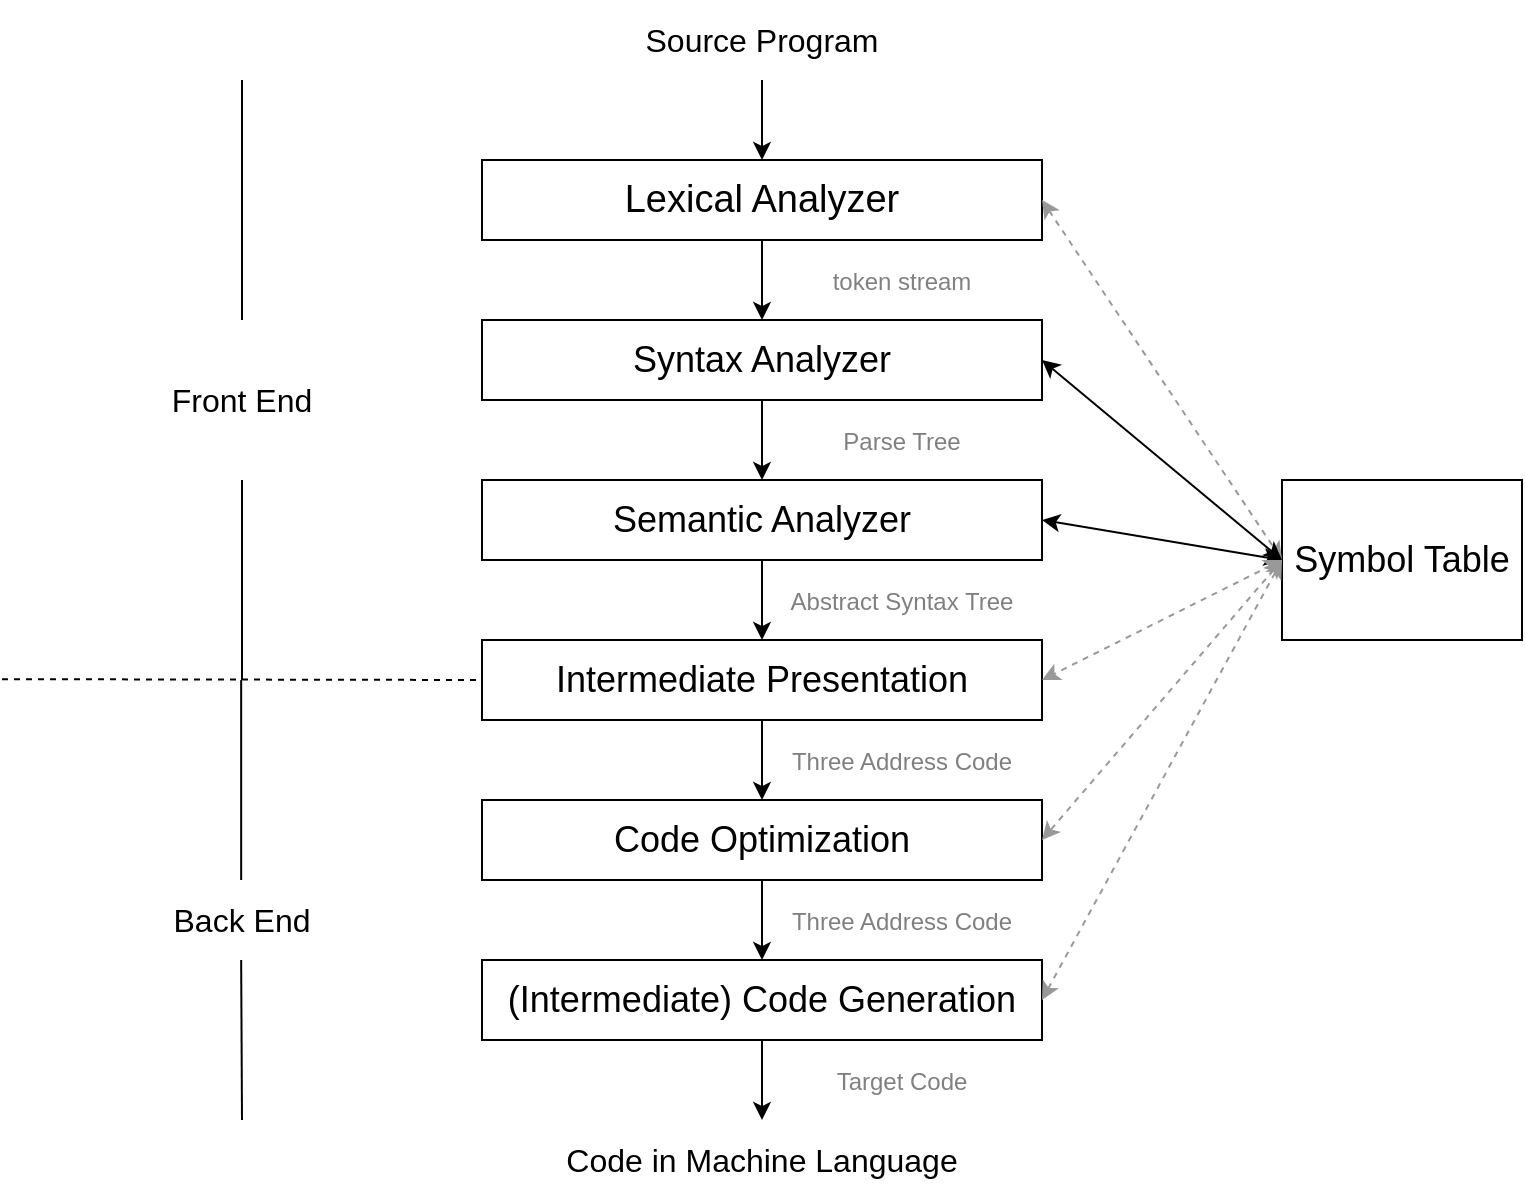 <mxfile version="15.0.3" type="device"><diagram id="O_8CDs8JIQ6dxJLLZgq6" name="Page-1"><mxGraphModel dx="1350" dy="764" grid="1" gridSize="10" guides="1" tooltips="1" connect="1" arrows="1" fold="1" page="1" pageScale="1" pageWidth="827" pageHeight="1169" math="0" shadow="0"><root><mxCell id="0"/><mxCell id="1" parent="0"/><mxCell id="0T-PwZXyx7LCBK9Drv8g-1" value="Lexical Analyzer" style="rounded=0;whiteSpace=wrap;html=1;fontSize=19;" parent="1" vertex="1"><mxGeometry x="240" y="160" width="280" height="40" as="geometry"/></mxCell><mxCell id="0T-PwZXyx7LCBK9Drv8g-2" value="Source Program" style="text;html=1;strokeColor=none;fillColor=none;align=center;verticalAlign=middle;whiteSpace=wrap;rounded=0;fontSize=16;" parent="1" vertex="1"><mxGeometry x="240" y="80" width="280" height="40" as="geometry"/></mxCell><mxCell id="0T-PwZXyx7LCBK9Drv8g-3" value="" style="endArrow=classic;html=1;exitX=0.5;exitY=1;exitDx=0;exitDy=0;entryX=0.5;entryY=0;entryDx=0;entryDy=0;" parent="1" source="0T-PwZXyx7LCBK9Drv8g-2" target="0T-PwZXyx7LCBK9Drv8g-1" edge="1"><mxGeometry width="50" height="50" relative="1" as="geometry"><mxPoint x="390" y="170" as="sourcePoint"/><mxPoint x="440" y="120" as="targetPoint"/></mxGeometry></mxCell><mxCell id="0T-PwZXyx7LCBK9Drv8g-4" value="Syntax Analyzer" style="rounded=0;whiteSpace=wrap;html=1;fontSize=18;" parent="1" vertex="1"><mxGeometry x="240" y="240" width="280" height="40" as="geometry"/></mxCell><mxCell id="0T-PwZXyx7LCBK9Drv8g-5" value="&lt;font style=&quot;font-size: 12px&quot; color=&quot;#808080&quot;&gt;token stream&lt;/font&gt;" style="text;html=1;strokeColor=none;fillColor=none;align=center;verticalAlign=middle;whiteSpace=wrap;rounded=0;fontSize=14;fontColor=#000000;" parent="1" vertex="1"><mxGeometry x="380" y="210" width="140" height="20" as="geometry"/></mxCell><mxCell id="0T-PwZXyx7LCBK9Drv8g-6" value="" style="endArrow=classic;html=1;fontSize=14;fontColor=#000000;exitX=0.5;exitY=1;exitDx=0;exitDy=0;" parent="1" source="0T-PwZXyx7LCBK9Drv8g-1" edge="1"><mxGeometry width="50" height="50" relative="1" as="geometry"><mxPoint x="380" y="320" as="sourcePoint"/><mxPoint x="380" y="240" as="targetPoint"/></mxGeometry></mxCell><mxCell id="0T-PwZXyx7LCBK9Drv8g-7" value="Semantic Analyzer" style="rounded=0;whiteSpace=wrap;html=1;fontSize=18;" parent="1" vertex="1"><mxGeometry x="240" y="320" width="280" height="40" as="geometry"/></mxCell><mxCell id="0T-PwZXyx7LCBK9Drv8g-8" value="&lt;font style=&quot;font-size: 12px&quot; color=&quot;#808080&quot;&gt;Parse Tree&lt;/font&gt;" style="text;html=1;strokeColor=none;fillColor=none;align=center;verticalAlign=middle;whiteSpace=wrap;rounded=0;fontSize=14;fontColor=#000000;" parent="1" vertex="1"><mxGeometry x="380" y="290" width="140" height="20" as="geometry"/></mxCell><mxCell id="0T-PwZXyx7LCBK9Drv8g-9" value="" style="endArrow=classic;html=1;fontSize=14;fontColor=#000000;exitX=0.5;exitY=1;exitDx=0;exitDy=0;entryX=0.5;entryY=0;entryDx=0;entryDy=0;" parent="1" source="0T-PwZXyx7LCBK9Drv8g-4" target="0T-PwZXyx7LCBK9Drv8g-7" edge="1"><mxGeometry width="50" height="50" relative="1" as="geometry"><mxPoint x="380" y="320" as="sourcePoint"/><mxPoint x="430" y="270" as="targetPoint"/></mxGeometry></mxCell><mxCell id="0T-PwZXyx7LCBK9Drv8g-10" value="&lt;font style=&quot;font-size: 12px&quot; color=&quot;#808080&quot;&gt;Abstract Syntax Tree&lt;/font&gt;" style="text;html=1;strokeColor=none;fillColor=none;align=center;verticalAlign=middle;whiteSpace=wrap;rounded=0;fontSize=14;fontColor=#000000;" parent="1" vertex="1"><mxGeometry x="380" y="370" width="140" height="20" as="geometry"/></mxCell><mxCell id="0T-PwZXyx7LCBK9Drv8g-11" value="Intermediate Presentation" style="rounded=0;whiteSpace=wrap;html=1;fontSize=18;" parent="1" vertex="1"><mxGeometry x="240" y="400" width="280" height="40" as="geometry"/></mxCell><mxCell id="0T-PwZXyx7LCBK9Drv8g-12" value="" style="endArrow=classic;html=1;fontSize=14;fontColor=#000000;exitX=0.5;exitY=1;exitDx=0;exitDy=0;" parent="1" source="0T-PwZXyx7LCBK9Drv8g-7" target="0T-PwZXyx7LCBK9Drv8g-11" edge="1"><mxGeometry width="50" height="50" relative="1" as="geometry"><mxPoint x="380" y="320" as="sourcePoint"/><mxPoint x="430" y="270" as="targetPoint"/></mxGeometry></mxCell><mxCell id="0T-PwZXyx7LCBK9Drv8g-13" value="&lt;font style=&quot;font-size: 12px&quot; color=&quot;#808080&quot;&gt;Three Address Code&lt;/font&gt;" style="text;html=1;strokeColor=none;fillColor=none;align=center;verticalAlign=middle;whiteSpace=wrap;rounded=0;fontSize=14;fontColor=#000000;" parent="1" vertex="1"><mxGeometry x="380" y="450" width="140" height="20" as="geometry"/></mxCell><mxCell id="0T-PwZXyx7LCBK9Drv8g-14" value="Code Optimization" style="rounded=0;whiteSpace=wrap;html=1;fontSize=18;" parent="1" vertex="1"><mxGeometry x="240" y="480" width="280" height="40" as="geometry"/></mxCell><mxCell id="0T-PwZXyx7LCBK9Drv8g-15" value="" style="endArrow=classic;html=1;fontSize=14;fontColor=#000000;exitX=0.5;exitY=1;exitDx=0;exitDy=0;entryX=0.5;entryY=0;entryDx=0;entryDy=0;" parent="1" source="0T-PwZXyx7LCBK9Drv8g-11" target="0T-PwZXyx7LCBK9Drv8g-14" edge="1"><mxGeometry width="50" height="50" relative="1" as="geometry"><mxPoint x="380" y="400" as="sourcePoint"/><mxPoint x="430" y="350" as="targetPoint"/></mxGeometry></mxCell><mxCell id="0T-PwZXyx7LCBK9Drv8g-16" value="(Intermediate) Code Generation" style="rounded=0;whiteSpace=wrap;html=1;fontSize=18;" parent="1" vertex="1"><mxGeometry x="240" y="560" width="280" height="40" as="geometry"/></mxCell><mxCell id="0T-PwZXyx7LCBK9Drv8g-17" value="" style="endArrow=classic;html=1;fontSize=14;fontColor=#000000;exitX=0.5;exitY=1;exitDx=0;exitDy=0;entryX=0.5;entryY=0;entryDx=0;entryDy=0;" parent="1" source="0T-PwZXyx7LCBK9Drv8g-14" target="0T-PwZXyx7LCBK9Drv8g-16" edge="1"><mxGeometry width="50" height="50" relative="1" as="geometry"><mxPoint x="380" y="410" as="sourcePoint"/><mxPoint x="430" y="360" as="targetPoint"/></mxGeometry></mxCell><mxCell id="0T-PwZXyx7LCBK9Drv8g-18" value="&lt;font color=&quot;#808080&quot; style=&quot;font-size: 12px&quot;&gt;Three Address Code&lt;/font&gt;" style="text;html=1;strokeColor=none;fillColor=none;align=center;verticalAlign=middle;whiteSpace=wrap;rounded=0;fontSize=14;fontColor=#000000;" parent="1" vertex="1"><mxGeometry x="380" y="530" width="140" height="20" as="geometry"/></mxCell><mxCell id="0T-PwZXyx7LCBK9Drv8g-19" value="Code in Machine Language" style="text;html=1;strokeColor=none;fillColor=none;align=center;verticalAlign=middle;whiteSpace=wrap;rounded=0;fontSize=16;" parent="1" vertex="1"><mxGeometry x="240" y="640" width="280" height="40" as="geometry"/></mxCell><mxCell id="0T-PwZXyx7LCBK9Drv8g-20" value="" style="endArrow=classic;html=1;fontSize=14;fontColor=#000000;exitX=0.5;exitY=1;exitDx=0;exitDy=0;" parent="1" source="0T-PwZXyx7LCBK9Drv8g-16" target="0T-PwZXyx7LCBK9Drv8g-19" edge="1"><mxGeometry width="50" height="50" relative="1" as="geometry"><mxPoint x="380" y="480" as="sourcePoint"/><mxPoint x="430" y="430" as="targetPoint"/></mxGeometry></mxCell><mxCell id="0T-PwZXyx7LCBK9Drv8g-21" value="&lt;font color=&quot;#808080&quot; style=&quot;font-size: 12px&quot;&gt;Target Code&lt;/font&gt;" style="text;html=1;strokeColor=none;fillColor=none;align=center;verticalAlign=middle;whiteSpace=wrap;rounded=0;fontSize=14;fontColor=#000000;" parent="1" vertex="1"><mxGeometry x="380" y="610" width="140" height="20" as="geometry"/></mxCell><mxCell id="0T-PwZXyx7LCBK9Drv8g-22" value="" style="endArrow=none;html=1;fontSize=14;fontColor=#000000;" parent="1" edge="1"><mxGeometry width="50" height="50" relative="1" as="geometry"><mxPoint x="120" y="120" as="sourcePoint"/><mxPoint x="120" y="240" as="targetPoint"/></mxGeometry></mxCell><mxCell id="0T-PwZXyx7LCBK9Drv8g-23" value="" style="endArrow=none;html=1;fontSize=14;fontColor=#000000;" parent="1" edge="1"><mxGeometry width="50" height="50" relative="1" as="geometry"><mxPoint x="120" y="420" as="sourcePoint"/><mxPoint x="120" y="320" as="targetPoint"/></mxGeometry></mxCell><mxCell id="0T-PwZXyx7LCBK9Drv8g-24" value="Front End" style="text;html=1;strokeColor=none;fillColor=none;align=center;verticalAlign=middle;whiteSpace=wrap;rounded=0;fontSize=16;" parent="1" vertex="1"><mxGeometry x="40" y="260" width="160" height="40" as="geometry"/></mxCell><mxCell id="0T-PwZXyx7LCBK9Drv8g-25" value="" style="endArrow=none;dashed=1;html=1;fontSize=14;fontColor=#000000;entryX=0;entryY=0.5;entryDx=0;entryDy=0;" parent="1" target="0T-PwZXyx7LCBK9Drv8g-11" edge="1"><mxGeometry width="50" height="50" relative="1" as="geometry"><mxPoint y="419.58" as="sourcePoint"/><mxPoint x="230" y="419.58" as="targetPoint"/></mxGeometry></mxCell><mxCell id="0T-PwZXyx7LCBK9Drv8g-26" value="" style="endArrow=none;html=1;fontSize=14;fontColor=#000000;" parent="1" edge="1"><mxGeometry width="50" height="50" relative="1" as="geometry"><mxPoint x="119.58" y="520" as="sourcePoint"/><mxPoint x="119.58" y="420.0" as="targetPoint"/></mxGeometry></mxCell><mxCell id="0T-PwZXyx7LCBK9Drv8g-27" value="Back End" style="text;html=1;strokeColor=none;fillColor=none;align=center;verticalAlign=middle;whiteSpace=wrap;rounded=0;fontSize=16;" parent="1" vertex="1"><mxGeometry x="40" y="520" width="160" height="40" as="geometry"/></mxCell><mxCell id="0T-PwZXyx7LCBK9Drv8g-28" value="" style="endArrow=none;html=1;fontSize=14;fontColor=#000000;" parent="1" edge="1"><mxGeometry width="50" height="50" relative="1" as="geometry"><mxPoint x="120" y="640" as="sourcePoint"/><mxPoint x="119.58" y="560" as="targetPoint"/></mxGeometry></mxCell><mxCell id="0T-PwZXyx7LCBK9Drv8g-29" value="&lt;font style=&quot;font-size: 18px&quot;&gt;Symbol Table&lt;/font&gt;" style="rounded=0;whiteSpace=wrap;html=1;fontSize=14;fontColor=#000000;" parent="1" vertex="1"><mxGeometry x="640" y="320" width="120" height="80" as="geometry"/></mxCell><mxCell id="0T-PwZXyx7LCBK9Drv8g-30" value="" style="endArrow=classic;startArrow=classic;html=1;fontSize=14;fontColor=#000000;exitX=1;exitY=0.5;exitDx=0;exitDy=0;dashed=1;strokeColor=#999999;" parent="1" source="0T-PwZXyx7LCBK9Drv8g-1" edge="1"><mxGeometry width="50" height="50" relative="1" as="geometry"><mxPoint x="380" y="400" as="sourcePoint"/><mxPoint x="640" y="360" as="targetPoint"/></mxGeometry></mxCell><mxCell id="0T-PwZXyx7LCBK9Drv8g-31" value="" style="endArrow=classic;startArrow=classic;html=1;fontSize=14;fontColor=#000000;entryX=1;entryY=0.5;entryDx=0;entryDy=0;" parent="1" target="0T-PwZXyx7LCBK9Drv8g-4" edge="1"><mxGeometry width="50" height="50" relative="1" as="geometry"><mxPoint x="640" y="360" as="sourcePoint"/><mxPoint x="430" y="350" as="targetPoint"/></mxGeometry></mxCell><mxCell id="0T-PwZXyx7LCBK9Drv8g-32" value="" style="endArrow=classic;startArrow=classic;html=1;fontSize=14;fontColor=#000000;entryX=1;entryY=0.5;entryDx=0;entryDy=0;exitX=0;exitY=0.5;exitDx=0;exitDy=0;" parent="1" source="0T-PwZXyx7LCBK9Drv8g-29" target="0T-PwZXyx7LCBK9Drv8g-7" edge="1"><mxGeometry width="50" height="50" relative="1" as="geometry"><mxPoint x="380" y="400" as="sourcePoint"/><mxPoint x="430" y="350" as="targetPoint"/></mxGeometry></mxCell><mxCell id="0T-PwZXyx7LCBK9Drv8g-33" value="" style="endArrow=classic;startArrow=classic;html=1;fontSize=14;fontColor=#000000;entryX=1;entryY=0.5;entryDx=0;entryDy=0;dashed=1;strokeColor=#999999;" parent="1" target="0T-PwZXyx7LCBK9Drv8g-11" edge="1"><mxGeometry width="50" height="50" relative="1" as="geometry"><mxPoint x="640" y="360" as="sourcePoint"/><mxPoint x="430" y="350" as="targetPoint"/></mxGeometry></mxCell><mxCell id="0T-PwZXyx7LCBK9Drv8g-34" value="" style="endArrow=classic;startArrow=classic;html=1;fontSize=14;fontColor=#000000;entryX=1;entryY=0.5;entryDx=0;entryDy=0;dashed=1;strokeColor=#999999;" parent="1" target="0T-PwZXyx7LCBK9Drv8g-14" edge="1"><mxGeometry width="50" height="50" relative="1" as="geometry"><mxPoint x="640" y="360" as="sourcePoint"/><mxPoint x="430" y="350" as="targetPoint"/></mxGeometry></mxCell><mxCell id="0T-PwZXyx7LCBK9Drv8g-35" value="" style="endArrow=classic;startArrow=classic;html=1;fontSize=14;fontColor=#000000;entryX=0;entryY=0.5;entryDx=0;entryDy=0;exitX=1;exitY=0.5;exitDx=0;exitDy=0;dashed=1;strokeColor=#999999;" parent="1" source="0T-PwZXyx7LCBK9Drv8g-16" target="0T-PwZXyx7LCBK9Drv8g-29" edge="1"><mxGeometry width="50" height="50" relative="1" as="geometry"><mxPoint x="380" y="400" as="sourcePoint"/><mxPoint x="430" y="350" as="targetPoint"/></mxGeometry></mxCell></root></mxGraphModel></diagram></mxfile>